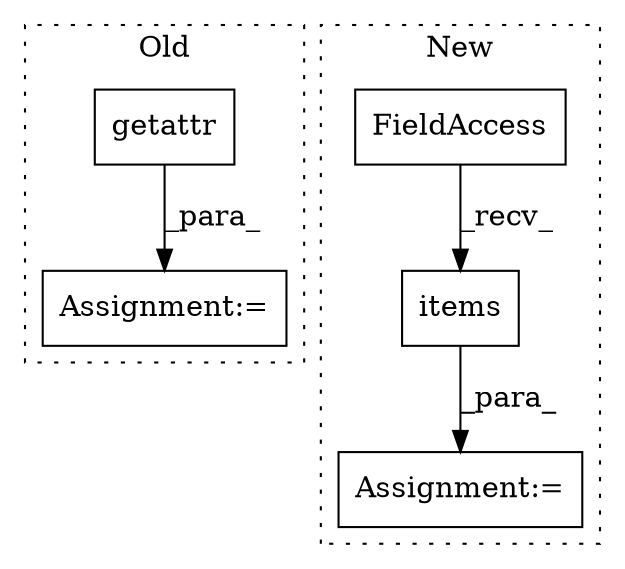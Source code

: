 digraph G {
subgraph cluster0 {
1 [label="getattr" a="32" s="1221,1261" l="8,1" shape="box"];
5 [label="Assignment:=" a="7" s="1179" l="1" shape="box"];
label = "Old";
style="dotted";
}
subgraph cluster1 {
2 [label="items" a="32" s="1648" l="7" shape="box"];
3 [label="Assignment:=" a="7" s="1481" l="14" shape="box"];
4 [label="FieldAccess" a="22" s="1629" l="18" shape="box"];
label = "New";
style="dotted";
}
1 -> 5 [label="_para_"];
2 -> 3 [label="_para_"];
4 -> 2 [label="_recv_"];
}